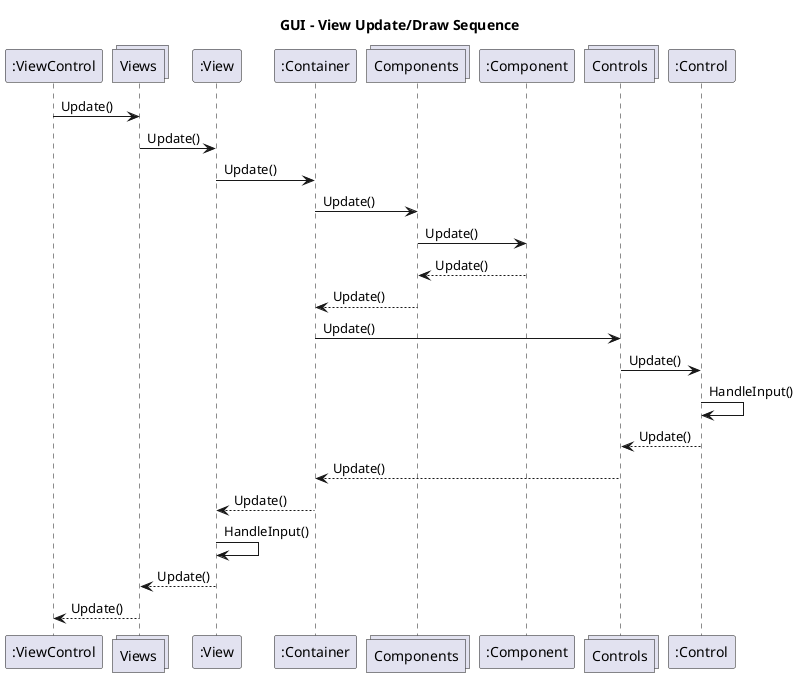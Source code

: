 @startuml ViewSequence
title GUI - View Update/Draw Sequence

participant ":ViewControl" as ViewControl

collections "Views" as Views
participant ":View" as View

participant ":Container" as Container

collections "Components" as Components
note right: Children
participant ":Component" as Component

collections "Controls" as Controls
note right: Children
participant ":Control" as Control

ViewControl -> Views : Update()
Views -> View : Update()
View -> Container: Update()
Container -> Components: Update()
Components -> Component: Update()
Components <-- Component: Update()
Container <-- Components: Update()
Container -> Controls: Update()
Controls -> Control: Update()
Control -> Control: HandleInput()
Controls <-- Control: Update()
Container <-- Controls: Update()
View <-- Container: Update()
View -> View: HandleInput()
Views <-- View : Update()
ViewControl <-- Views : Update()

@enduml